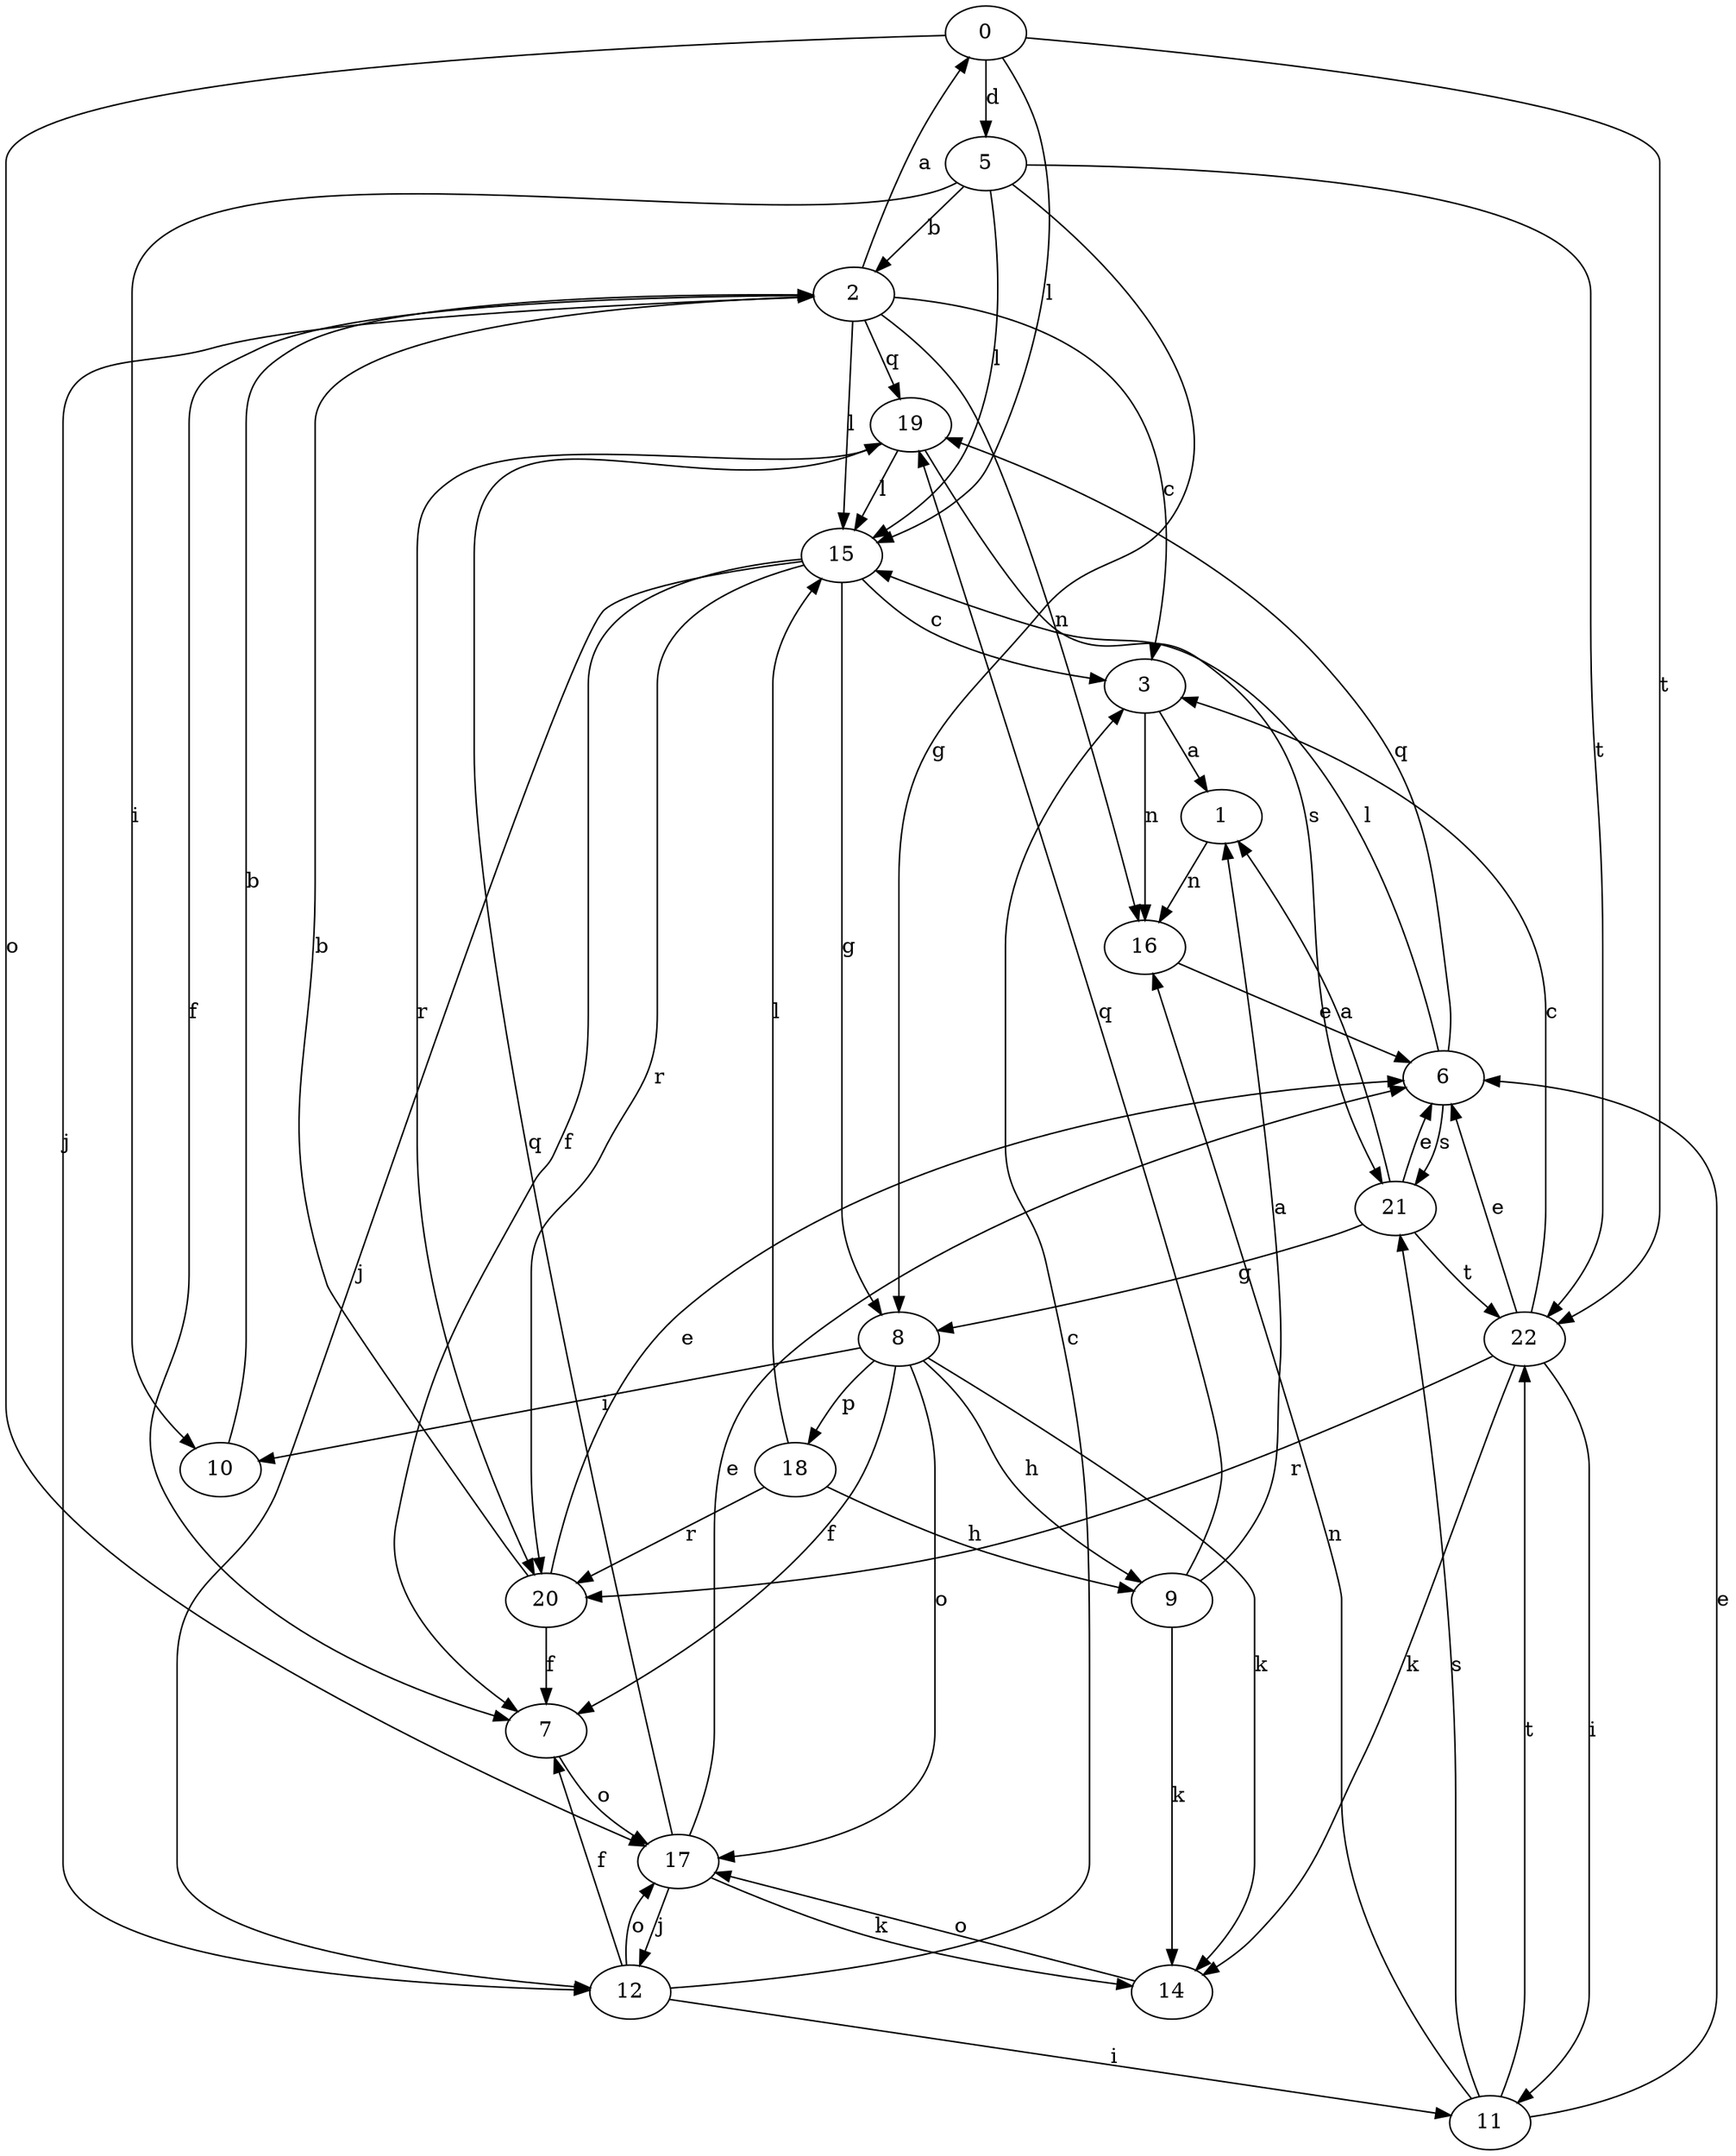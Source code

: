 strict digraph  {
0;
1;
2;
3;
5;
6;
7;
8;
9;
10;
11;
12;
14;
15;
16;
17;
18;
19;
20;
21;
22;
0 -> 5  [label=d];
0 -> 15  [label=l];
0 -> 17  [label=o];
0 -> 22  [label=t];
1 -> 16  [label=n];
2 -> 0  [label=a];
2 -> 3  [label=c];
2 -> 7  [label=f];
2 -> 12  [label=j];
2 -> 15  [label=l];
2 -> 16  [label=n];
2 -> 19  [label=q];
3 -> 1  [label=a];
3 -> 16  [label=n];
5 -> 2  [label=b];
5 -> 8  [label=g];
5 -> 10  [label=i];
5 -> 15  [label=l];
5 -> 22  [label=t];
6 -> 15  [label=l];
6 -> 19  [label=q];
6 -> 21  [label=s];
7 -> 17  [label=o];
8 -> 7  [label=f];
8 -> 9  [label=h];
8 -> 10  [label=i];
8 -> 14  [label=k];
8 -> 17  [label=o];
8 -> 18  [label=p];
9 -> 1  [label=a];
9 -> 14  [label=k];
9 -> 19  [label=q];
10 -> 2  [label=b];
11 -> 6  [label=e];
11 -> 16  [label=n];
11 -> 21  [label=s];
11 -> 22  [label=t];
12 -> 3  [label=c];
12 -> 7  [label=f];
12 -> 11  [label=i];
12 -> 17  [label=o];
14 -> 17  [label=o];
15 -> 3  [label=c];
15 -> 7  [label=f];
15 -> 8  [label=g];
15 -> 12  [label=j];
15 -> 20  [label=r];
16 -> 6  [label=e];
17 -> 6  [label=e];
17 -> 12  [label=j];
17 -> 14  [label=k];
17 -> 19  [label=q];
18 -> 9  [label=h];
18 -> 15  [label=l];
18 -> 20  [label=r];
19 -> 15  [label=l];
19 -> 20  [label=r];
19 -> 21  [label=s];
20 -> 2  [label=b];
20 -> 6  [label=e];
20 -> 7  [label=f];
21 -> 1  [label=a];
21 -> 6  [label=e];
21 -> 8  [label=g];
21 -> 22  [label=t];
22 -> 3  [label=c];
22 -> 6  [label=e];
22 -> 11  [label=i];
22 -> 14  [label=k];
22 -> 20  [label=r];
}
